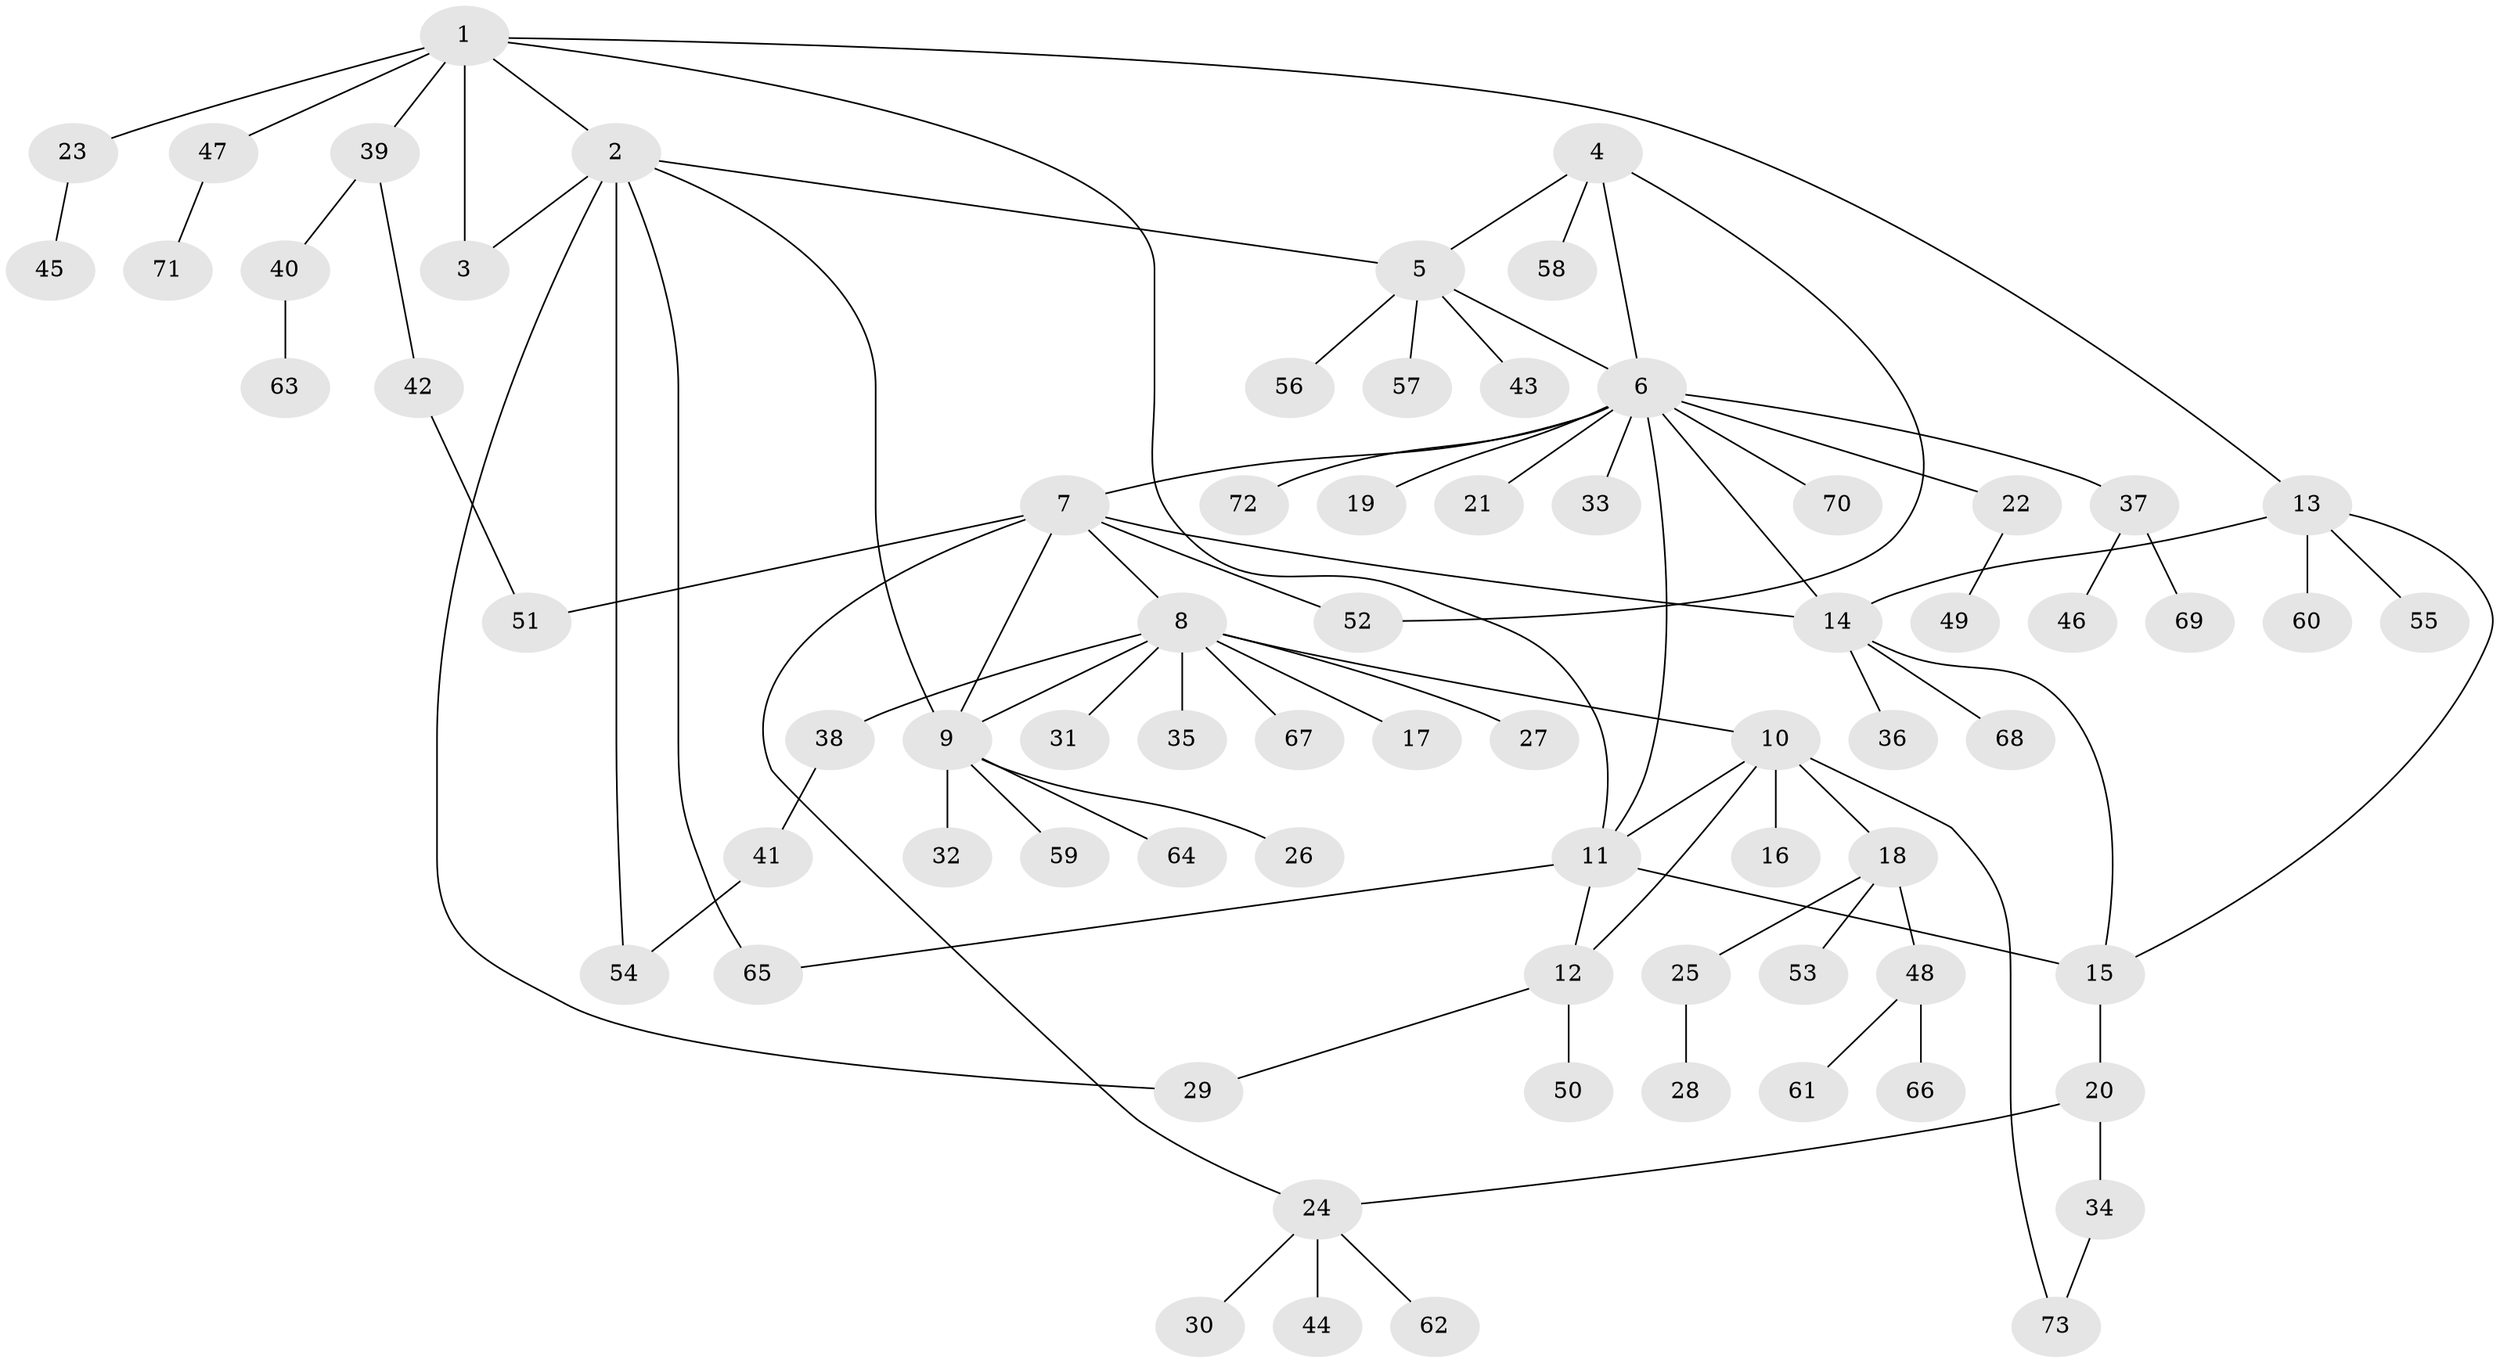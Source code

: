 // coarse degree distribution, {5: 0.06818181818181818, 9: 0.022727272727272728, 3: 0.13636363636363635, 11: 0.022727272727272728, 10: 0.022727272727272728, 8: 0.022727272727272728, 6: 0.022727272727272728, 4: 0.045454545454545456, 1: 0.5227272727272727, 2: 0.11363636363636363}
// Generated by graph-tools (version 1.1) at 2025/52/03/04/25 22:52:14]
// undirected, 73 vertices, 90 edges
graph export_dot {
  node [color=gray90,style=filled];
  1;
  2;
  3;
  4;
  5;
  6;
  7;
  8;
  9;
  10;
  11;
  12;
  13;
  14;
  15;
  16;
  17;
  18;
  19;
  20;
  21;
  22;
  23;
  24;
  25;
  26;
  27;
  28;
  29;
  30;
  31;
  32;
  33;
  34;
  35;
  36;
  37;
  38;
  39;
  40;
  41;
  42;
  43;
  44;
  45;
  46;
  47;
  48;
  49;
  50;
  51;
  52;
  53;
  54;
  55;
  56;
  57;
  58;
  59;
  60;
  61;
  62;
  63;
  64;
  65;
  66;
  67;
  68;
  69;
  70;
  71;
  72;
  73;
  1 -- 2;
  1 -- 3;
  1 -- 11;
  1 -- 13;
  1 -- 23;
  1 -- 39;
  1 -- 47;
  2 -- 3;
  2 -- 5;
  2 -- 9;
  2 -- 29;
  2 -- 54;
  2 -- 65;
  4 -- 5;
  4 -- 6;
  4 -- 52;
  4 -- 58;
  5 -- 6;
  5 -- 43;
  5 -- 56;
  5 -- 57;
  6 -- 7;
  6 -- 11;
  6 -- 14;
  6 -- 19;
  6 -- 21;
  6 -- 22;
  6 -- 33;
  6 -- 37;
  6 -- 70;
  6 -- 72;
  7 -- 8;
  7 -- 9;
  7 -- 14;
  7 -- 24;
  7 -- 51;
  7 -- 52;
  8 -- 9;
  8 -- 10;
  8 -- 17;
  8 -- 27;
  8 -- 31;
  8 -- 35;
  8 -- 38;
  8 -- 67;
  9 -- 26;
  9 -- 32;
  9 -- 59;
  9 -- 64;
  10 -- 11;
  10 -- 12;
  10 -- 16;
  10 -- 18;
  10 -- 73;
  11 -- 12;
  11 -- 15;
  11 -- 65;
  12 -- 29;
  12 -- 50;
  13 -- 14;
  13 -- 15;
  13 -- 55;
  13 -- 60;
  14 -- 15;
  14 -- 36;
  14 -- 68;
  15 -- 20;
  18 -- 25;
  18 -- 48;
  18 -- 53;
  20 -- 24;
  20 -- 34;
  22 -- 49;
  23 -- 45;
  24 -- 30;
  24 -- 44;
  24 -- 62;
  25 -- 28;
  34 -- 73;
  37 -- 46;
  37 -- 69;
  38 -- 41;
  39 -- 40;
  39 -- 42;
  40 -- 63;
  41 -- 54;
  42 -- 51;
  47 -- 71;
  48 -- 61;
  48 -- 66;
}
